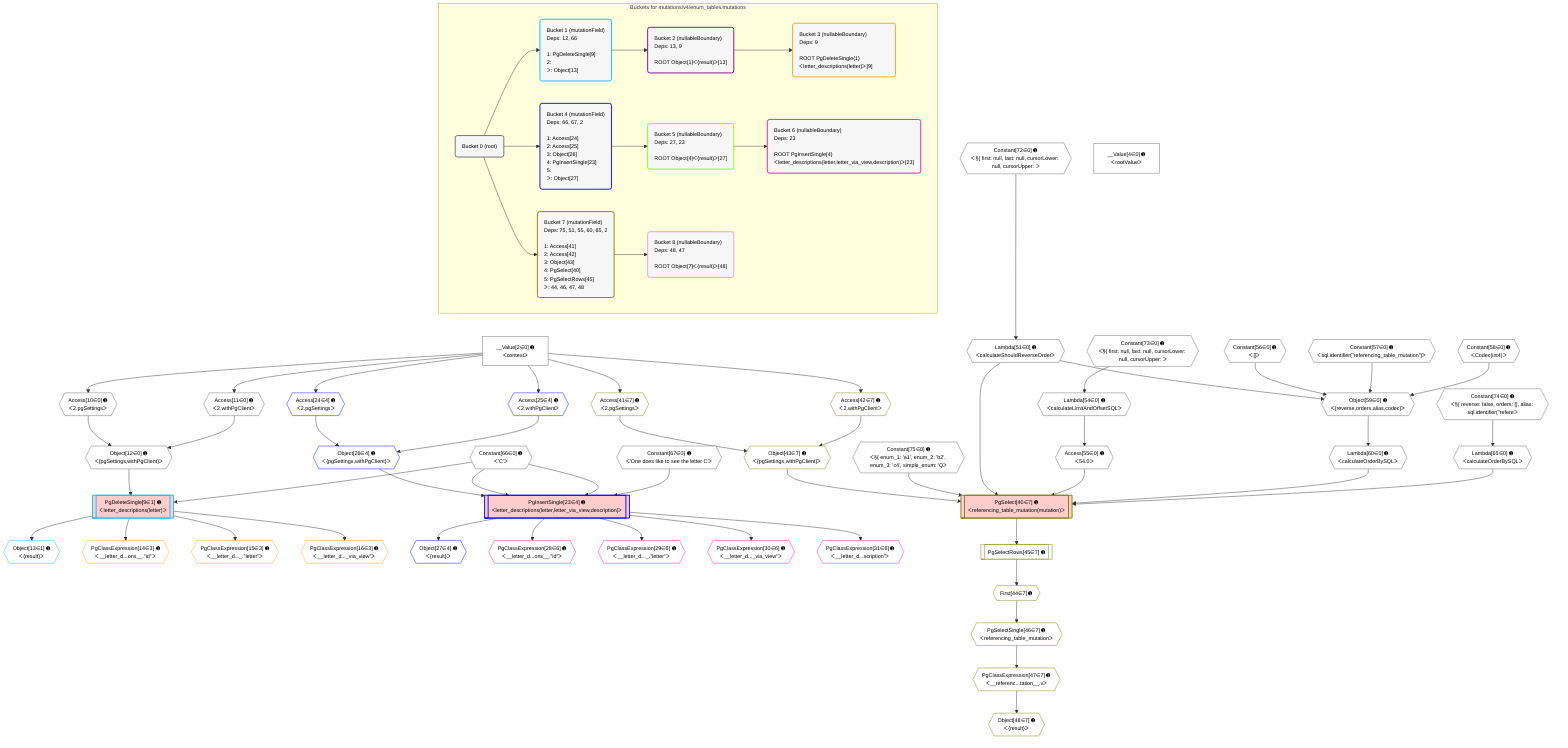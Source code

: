 %%{init: {'themeVariables': { 'fontSize': '12px'}}}%%
graph TD
    classDef path fill:#eee,stroke:#000,color:#000
    classDef plan fill:#fff,stroke-width:1px,color:#000
    classDef itemplan fill:#fff,stroke-width:2px,color:#000
    classDef unbatchedplan fill:#dff,stroke-width:1px,color:#000
    classDef sideeffectplan fill:#fcc,stroke-width:2px,color:#000
    classDef bucket fill:#f6f6f6,color:#000,stroke-width:2px,text-align:left


    %% plan dependencies
    Object59{{"Object[59∈0] ➊<br />ᐸ{reverse,orders,alias,codec}ᐳ"}}:::plan
    Lambda51{{"Lambda[51∈0] ➊<br />ᐸcalculateShouldReverseOrderᐳ"}}:::plan
    Constant56{{"Constant[56∈0] ➊<br />ᐸ[]ᐳ"}}:::plan
    Constant57{{"Constant[57∈0] ➊<br />ᐸsql.identifier(”referencing_table_mutation”)ᐳ"}}:::plan
    Constant58{{"Constant[58∈0] ➊<br />ᐸCodec(int4)ᐳ"}}:::plan
    Lambda51 & Constant56 & Constant57 & Constant58 --> Object59
    Object12{{"Object[12∈0] ➊<br />ᐸ{pgSettings,withPgClient}ᐳ"}}:::plan
    Access10{{"Access[10∈0] ➊<br />ᐸ2.pgSettingsᐳ"}}:::plan
    Access11{{"Access[11∈0] ➊<br />ᐸ2.withPgClientᐳ"}}:::plan
    Access10 & Access11 --> Object12
    __Value2["__Value[2∈0] ➊<br />ᐸcontextᐳ"]:::plan
    __Value2 --> Access10
    __Value2 --> Access11
    Constant72{{"Constant[72∈0] ➊<br />ᐸ§{ first: null, last: null, cursorLower: null, cursorUpper: ᐳ"}}:::plan
    Constant72 --> Lambda51
    Lambda54{{"Lambda[54∈0] ➊<br />ᐸcalculateLimitAndOffsetSQLᐳ"}}:::plan
    Constant73{{"Constant[73∈0] ➊<br />ᐸ§{ first: null, last: null, cursorLower: null, cursorUpper: ᐳ"}}:::plan
    Constant73 --> Lambda54
    Access55{{"Access[55∈0] ➊<br />ᐸ54.0ᐳ"}}:::plan
    Lambda54 --> Access55
    Lambda60{{"Lambda[60∈0] ➊<br />ᐸcalculateOrderBySQLᐳ"}}:::plan
    Object59 --> Lambda60
    Lambda65{{"Lambda[65∈0] ➊<br />ᐸcalculateOrderBySQLᐳ"}}:::plan
    Constant74{{"Constant[74∈0] ➊<br />ᐸ§{ reverse: false, orders: [], alias: sql.identifier(”refereᐳ"}}:::plan
    Constant74 --> Lambda65
    __Value4["__Value[4∈0] ➊<br />ᐸrootValueᐳ"]:::plan
    Constant66{{"Constant[66∈0] ➊<br />ᐸ'C'ᐳ"}}:::plan
    Constant67{{"Constant[67∈0] ➊<br />ᐸ'One does like to see the letter C'ᐳ"}}:::plan
    Constant75{{"Constant[75∈0] ➊<br />ᐸ§{ enum_1: 'a1', enum_2: 'b2', enum_3: 'c4', simple_enum: 'Qᐳ"}}:::plan
    PgDeleteSingle9[["PgDeleteSingle[9∈1] ➊<br />ᐸletter_descriptions(letter)ᐳ"]]:::sideeffectplan
    Object12 & Constant66 --> PgDeleteSingle9
    Object13{{"Object[13∈1] ➊<br />ᐸ{result}ᐳ"}}:::plan
    PgDeleteSingle9 --> Object13
    PgClassExpression14{{"PgClassExpression[14∈3] ➊<br />ᐸ__letter_d...ons__.”id”ᐳ"}}:::plan
    PgDeleteSingle9 --> PgClassExpression14
    PgClassExpression15{{"PgClassExpression[15∈3] ➊<br />ᐸ__letter_d..._.”letter”ᐳ"}}:::plan
    PgDeleteSingle9 --> PgClassExpression15
    PgClassExpression16{{"PgClassExpression[16∈3] ➊<br />ᐸ__letter_d..._via_view”ᐳ"}}:::plan
    PgDeleteSingle9 --> PgClassExpression16
    PgInsertSingle23[["PgInsertSingle[23∈4] ➊<br />ᐸletter_descriptions(letter,letter_via_view,description)ᐳ"]]:::sideeffectplan
    Object26{{"Object[26∈4] ➊<br />ᐸ{pgSettings,withPgClient}ᐳ"}}:::plan
    Object26 & Constant66 & Constant66 & Constant67 --> PgInsertSingle23
    Access24{{"Access[24∈4] ➊<br />ᐸ2.pgSettingsᐳ"}}:::plan
    Access25{{"Access[25∈4] ➊<br />ᐸ2.withPgClientᐳ"}}:::plan
    Access24 & Access25 --> Object26
    __Value2 --> Access24
    __Value2 --> Access25
    Object27{{"Object[27∈4] ➊<br />ᐸ{result}ᐳ"}}:::plan
    PgInsertSingle23 --> Object27
    PgClassExpression28{{"PgClassExpression[28∈6] ➊<br />ᐸ__letter_d...ons__.”id”ᐳ"}}:::plan
    PgInsertSingle23 --> PgClassExpression28
    PgClassExpression29{{"PgClassExpression[29∈6] ➊<br />ᐸ__letter_d..._.”letter”ᐳ"}}:::plan
    PgInsertSingle23 --> PgClassExpression29
    PgClassExpression30{{"PgClassExpression[30∈6] ➊<br />ᐸ__letter_d..._via_view”ᐳ"}}:::plan
    PgInsertSingle23 --> PgClassExpression30
    PgClassExpression31{{"PgClassExpression[31∈6] ➊<br />ᐸ__letter_d...scription”ᐳ"}}:::plan
    PgInsertSingle23 --> PgClassExpression31
    PgSelect40[["PgSelect[40∈7] ➊<br />ᐸreferencing_table_mutation(mutation)ᐳ"]]:::sideeffectplan
    Object43{{"Object[43∈7] ➊<br />ᐸ{pgSettings,withPgClient}ᐳ"}}:::plan
    Object43 & Constant75 & Lambda51 & Access55 & Lambda60 & Lambda65 --> PgSelect40
    Access41{{"Access[41∈7] ➊<br />ᐸ2.pgSettingsᐳ"}}:::plan
    Access42{{"Access[42∈7] ➊<br />ᐸ2.withPgClientᐳ"}}:::plan
    Access41 & Access42 --> Object43
    __Value2 --> Access41
    __Value2 --> Access42
    First44{{"First[44∈7] ➊"}}:::plan
    PgSelectRows45[["PgSelectRows[45∈7] ➊"]]:::plan
    PgSelectRows45 --> First44
    PgSelect40 --> PgSelectRows45
    PgSelectSingle46{{"PgSelectSingle[46∈7] ➊<br />ᐸreferencing_table_mutationᐳ"}}:::plan
    First44 --> PgSelectSingle46
    PgClassExpression47{{"PgClassExpression[47∈7] ➊<br />ᐸ__referenc...tation__.vᐳ"}}:::plan
    PgSelectSingle46 --> PgClassExpression47
    Object48{{"Object[48∈7] ➊<br />ᐸ{result}ᐳ"}}:::plan
    PgClassExpression47 --> Object48

    %% define steps

    subgraph "Buckets for mutations/v4/enum_tables.mutations"
    Bucket0("Bucket 0 (root)"):::bucket
    classDef bucket0 stroke:#696969
    class Bucket0,__Value2,__Value4,Access10,Access11,Object12,Lambda51,Lambda54,Access55,Constant56,Constant57,Constant58,Object59,Lambda60,Lambda65,Constant66,Constant67,Constant72,Constant73,Constant74,Constant75 bucket0
    Bucket1("Bucket 1 (mutationField)<br />Deps: 12, 66<br /><br />1: PgDeleteSingle[9]<br />2: <br />ᐳ: Object[13]"):::bucket
    classDef bucket1 stroke:#00bfff
    class Bucket1,PgDeleteSingle9,Object13 bucket1
    Bucket2("Bucket 2 (nullableBoundary)<br />Deps: 13, 9<br /><br />ROOT Object{1}ᐸ{result}ᐳ[13]"):::bucket
    classDef bucket2 stroke:#7f007f
    class Bucket2 bucket2
    Bucket3("Bucket 3 (nullableBoundary)<br />Deps: 9<br /><br />ROOT PgDeleteSingle{1}ᐸletter_descriptions(letter)ᐳ[9]"):::bucket
    classDef bucket3 stroke:#ffa500
    class Bucket3,PgClassExpression14,PgClassExpression15,PgClassExpression16 bucket3
    Bucket4("Bucket 4 (mutationField)<br />Deps: 66, 67, 2<br /><br />1: Access[24]<br />2: Access[25]<br />3: Object[26]<br />4: PgInsertSingle[23]<br />5: <br />ᐳ: Object[27]"):::bucket
    classDef bucket4 stroke:#0000ff
    class Bucket4,PgInsertSingle23,Access24,Access25,Object26,Object27 bucket4
    Bucket5("Bucket 5 (nullableBoundary)<br />Deps: 27, 23<br /><br />ROOT Object{4}ᐸ{result}ᐳ[27]"):::bucket
    classDef bucket5 stroke:#7fff00
    class Bucket5 bucket5
    Bucket6("Bucket 6 (nullableBoundary)<br />Deps: 23<br /><br />ROOT PgInsertSingle{4}ᐸletter_descriptions(letter,letter_via_view,description)ᐳ[23]"):::bucket
    classDef bucket6 stroke:#ff1493
    class Bucket6,PgClassExpression28,PgClassExpression29,PgClassExpression30,PgClassExpression31 bucket6
    Bucket7("Bucket 7 (mutationField)<br />Deps: 75, 51, 55, 60, 65, 2<br /><br />1: Access[41]<br />2: Access[42]<br />3: Object[43]<br />4: PgSelect[40]<br />5: PgSelectRows[45]<br />ᐳ: 44, 46, 47, 48"):::bucket
    classDef bucket7 stroke:#808000
    class Bucket7,PgSelect40,Access41,Access42,Object43,First44,PgSelectRows45,PgSelectSingle46,PgClassExpression47,Object48 bucket7
    Bucket8("Bucket 8 (nullableBoundary)<br />Deps: 48, 47<br /><br />ROOT Object{7}ᐸ{result}ᐳ[48]"):::bucket
    classDef bucket8 stroke:#dda0dd
    class Bucket8 bucket8
    Bucket0 --> Bucket1 & Bucket4 & Bucket7
    Bucket1 --> Bucket2
    Bucket2 --> Bucket3
    Bucket4 --> Bucket5
    Bucket5 --> Bucket6
    Bucket7 --> Bucket8
    end
